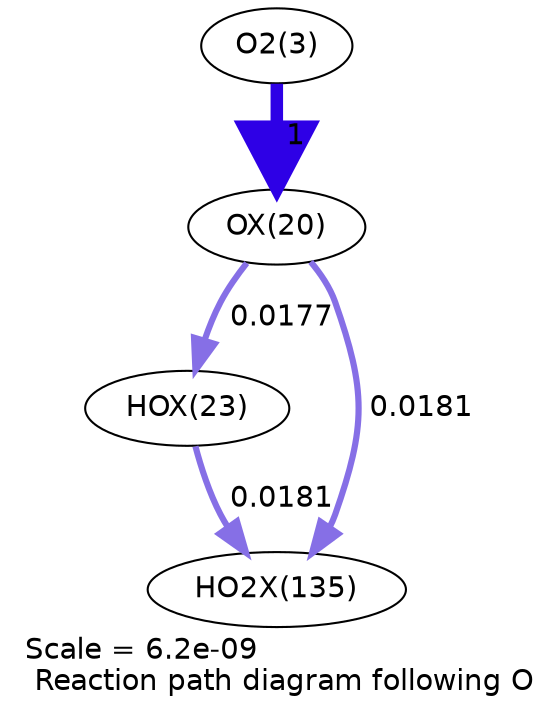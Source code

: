 digraph reaction_paths {
center=1;
s5 -> s27[fontname="Helvetica", penwidth=6, arrowsize=3, color="0.7, 1.5, 0.9"
, label=" 1"];
s27 -> s30[fontname="Helvetica", penwidth=2.96, arrowsize=1.48, color="0.7, 0.518, 0.9"
, label=" 0.0177"];
s27 -> s44[fontname="Helvetica", penwidth=2.97, arrowsize=1.49, color="0.7, 0.518, 0.9"
, label=" 0.0181"];
s30 -> s44[fontname="Helvetica", penwidth=2.97, arrowsize=1.49, color="0.7, 0.518, 0.9"
, label=" 0.0181"];
s5 [ fontname="Helvetica", label="O2(3)"];
s27 [ fontname="Helvetica", label="OX(20)"];
s30 [ fontname="Helvetica", label="HOX(23)"];
s44 [ fontname="Helvetica", label="HO2X(135)"];
 label = "Scale = 6.2e-09\l Reaction path diagram following O";
 fontname = "Helvetica";
}
